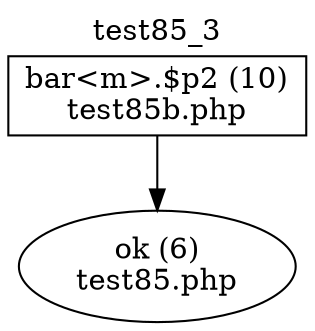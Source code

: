 digraph cfg {
  label="test85_3";
  labelloc=t;
  n1 [shape=box, label="bar<m>.$p2 (10)\ntest85b.php"];
  n2 [shape=ellipse, label="ok (6)\ntest85.php"];
  n1 -> n2;
}
